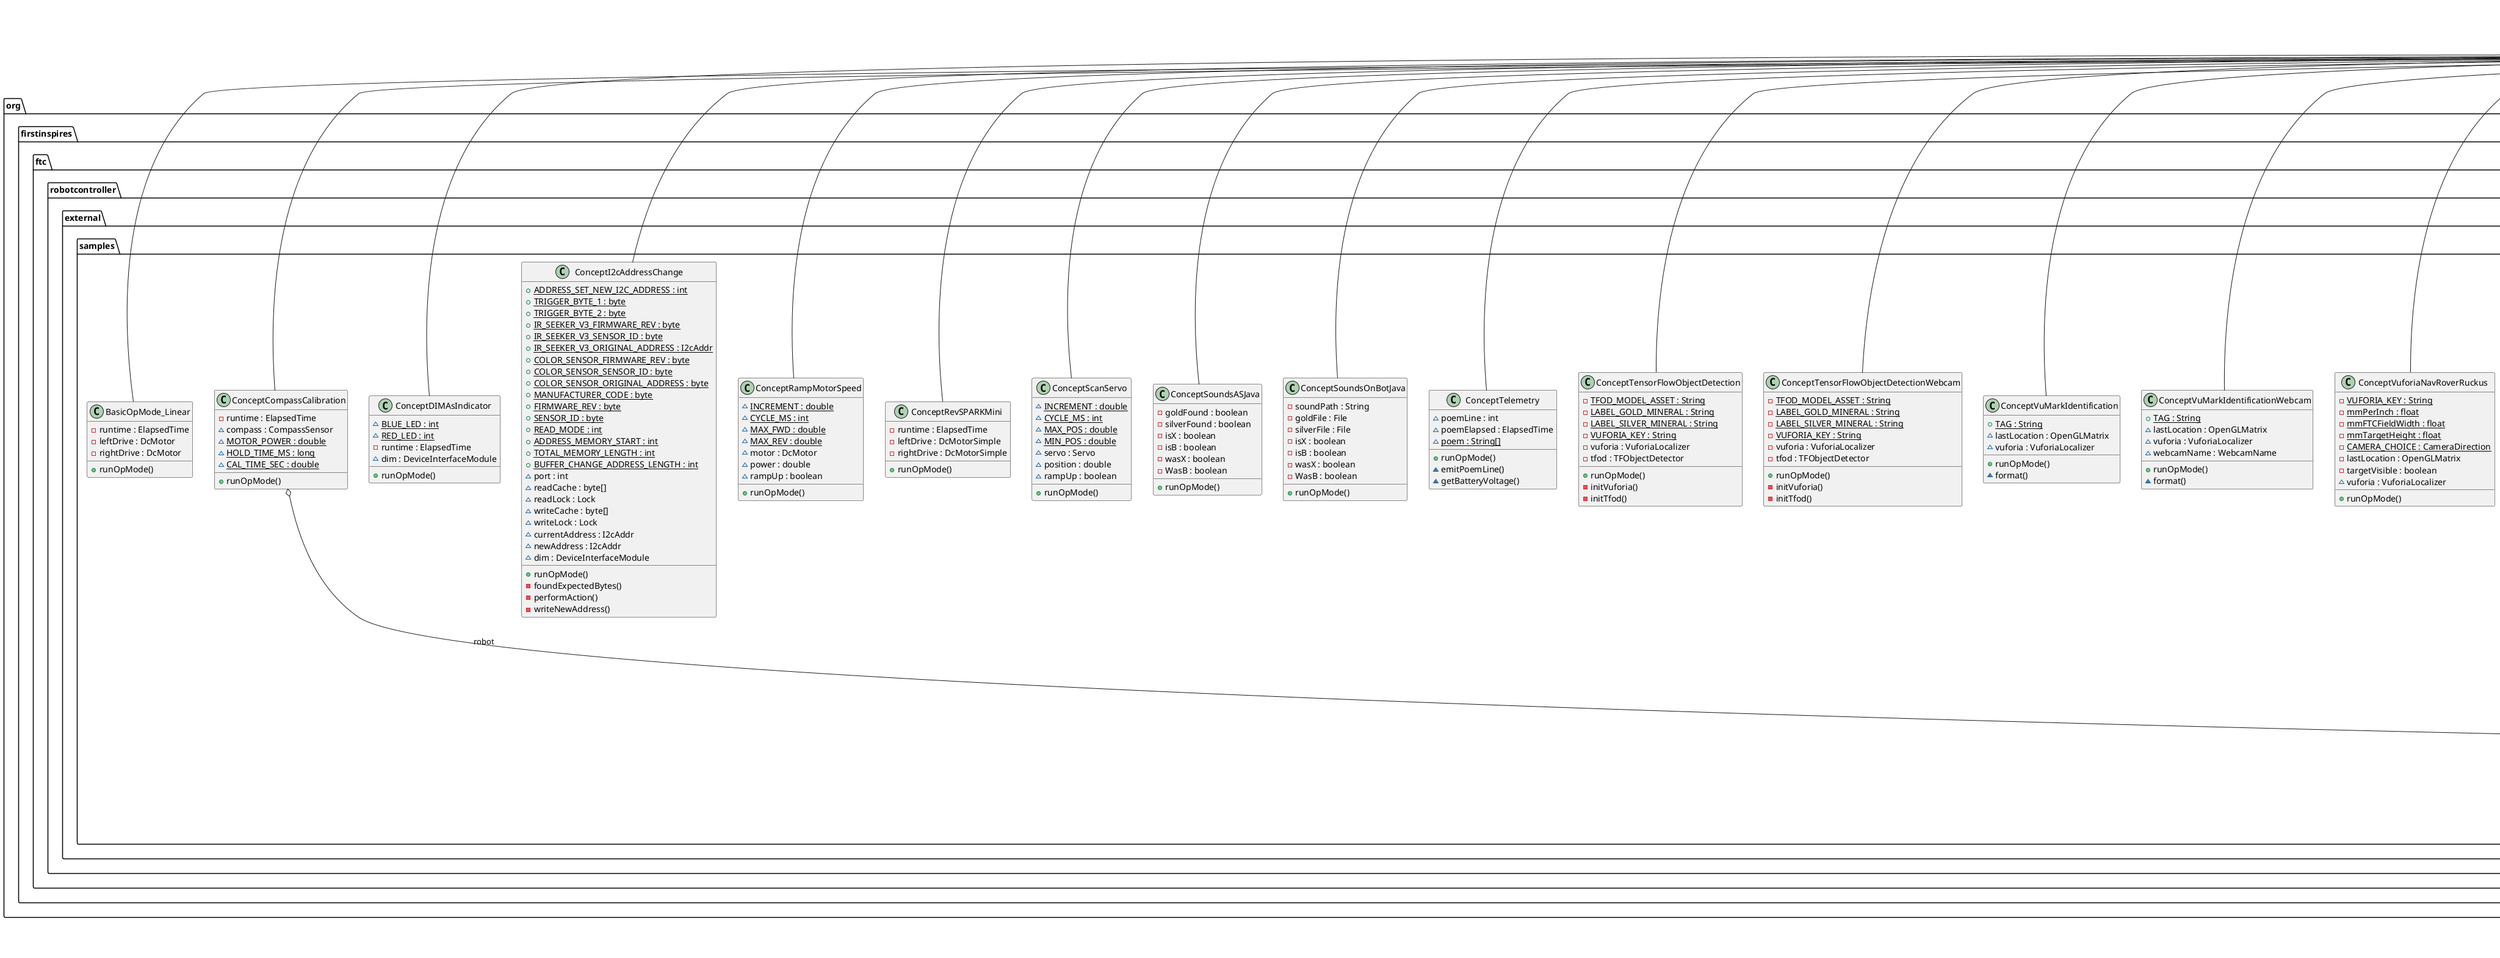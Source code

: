 @startuml

title __SAMPLES's Class Diagram__\n

  package org.firstinspires.ftc.robotcontroller.external.samples {
    class BasicOpMode_Iterative {
        - runtime : ElapsedTime
        - leftDrive : DcMotor
        - rightDrive : DcMotor
        + init()
        + init_loop()
        + start()
        + loop()
        + stop()
    }
  }
  

  package org.firstinspires.ftc.robotcontroller.external.samples {
    class BasicOpMode_Linear {
        - runtime : ElapsedTime
        - leftDrive : DcMotor
        - rightDrive : DcMotor
        + runOpMode()
    }
  }
  

  package org.firstinspires.ftc.robotcontroller.external.samples {
    class ConceptCompassCalibration {
        - runtime : ElapsedTime
        ~ compass : CompassSensor
        {static} ~ MOTOR_POWER : double
        {static} ~ HOLD_TIME_MS : long
        {static} ~ CAL_TIME_SEC : double
        + runOpMode()
    }
  }
  

  package org.firstinspires.ftc.robotcontroller.external.samples {
    class ConceptDIMAsIndicator {
        {static} ~ BLUE_LED : int
        {static} ~ RED_LED : int
        - runtime : ElapsedTime
        ~ dim : DeviceInterfaceModule
        + runOpMode()
    }
  }
  

  package org.firstinspires.ftc.robotcontroller.external.samples {
    class ConceptI2cAddressChange {
        {static} + ADDRESS_SET_NEW_I2C_ADDRESS : int
        {static} + TRIGGER_BYTE_1 : byte
        {static} + TRIGGER_BYTE_2 : byte
        {static} + IR_SEEKER_V3_FIRMWARE_REV : byte
        {static} + IR_SEEKER_V3_SENSOR_ID : byte
        {static} + IR_SEEKER_V3_ORIGINAL_ADDRESS : I2cAddr
        {static} + COLOR_SENSOR_FIRMWARE_REV : byte
        {static} + COLOR_SENSOR_SENSOR_ID : byte
        {static} + COLOR_SENSOR_ORIGINAL_ADDRESS : byte
        {static} + MANUFACTURER_CODE : byte
        {static} + FIRMWARE_REV : byte
        {static} + SENSOR_ID : byte
        {static} + READ_MODE : int
        {static} + ADDRESS_MEMORY_START : int
        {static} + TOTAL_MEMORY_LENGTH : int
        {static} + BUFFER_CHANGE_ADDRESS_LENGTH : int
        ~ port : int
        ~ readCache : byte[]
        ~ readLock : Lock
        ~ writeCache : byte[]
        ~ writeLock : Lock
        ~ currentAddress : I2cAddr
        ~ newAddress : I2cAddr
        ~ dim : DeviceInterfaceModule
        + runOpMode()
        - foundExpectedBytes()
        - performAction()
        - writeNewAddress()
    }
  }
  

  package org.firstinspires.ftc.robotcontroller.external.samples {
    class ConceptNullOp {
        - runtime : ElapsedTime
        + init()
        + init_loop()
        + start()
        + loop()
    }
  }
  

  package org.firstinspires.ftc.robotcontroller.external.samples {
    class ConceptRampMotorSpeed {
        {static} ~ INCREMENT : double
        {static} ~ CYCLE_MS : int
        {static} ~ MAX_FWD : double
        {static} ~ MAX_REV : double
        ~ motor : DcMotor
        ~ power : double
        ~ rampUp : boolean
        + runOpMode()
    }
  }
  

  package org.firstinspires.ftc.robotcontroller.external.samples {
    class ConceptRevSPARKMini {
        - runtime : ElapsedTime
        - leftDrive : DcMotorSimple
        - rightDrive : DcMotorSimple
        + runOpMode()
    }
  }
  

  package org.firstinspires.ftc.robotcontroller.external.samples {
    class ConceptScanServo {
        {static} ~ INCREMENT : double
        {static} ~ CYCLE_MS : int
        {static} ~ MAX_POS : double
        {static} ~ MIN_POS : double
        ~ servo : Servo
        ~ position : double
        ~ rampUp : boolean
        + runOpMode()
    }
  }
  

  package org.firstinspires.ftc.robotcontroller.external.samples {
    class ConceptSoundsASJava {
        - goldFound : boolean
        - silverFound : boolean
        - isX : boolean
        - isB : boolean
        - wasX : boolean
        - WasB : boolean
        + runOpMode()
    }
  }
  

  package org.firstinspires.ftc.robotcontroller.external.samples {
    class ConceptSoundsOnBotJava {
        - soundPath : String
        - goldFile : File
        - silverFile : File
        - isX : boolean
        - isB : boolean
        - wasX : boolean
        - WasB : boolean
        + runOpMode()
    }
  }
  

  package org.firstinspires.ftc.robotcontroller.external.samples {
    class ConceptTelemetry {
        ~ poemLine : int
        ~ poemElapsed : ElapsedTime
        {static} ~ poem : String[]
        + runOpMode()
        ~ emitPoemLine()
        ~ getBatteryVoltage()
    }
  }
  

  package org.firstinspires.ftc.robotcontroller.external.samples {
    class ConceptTensorFlowObjectDetection {
        {static} - TFOD_MODEL_ASSET : String
        {static} - LABEL_GOLD_MINERAL : String
        {static} - LABEL_SILVER_MINERAL : String
        {static} - VUFORIA_KEY : String
        - vuforia : VuforiaLocalizer
        - tfod : TFObjectDetector
        + runOpMode()
        - initVuforia()
        - initTfod()
    }
  }
  

  package org.firstinspires.ftc.robotcontroller.external.samples {
    class ConceptTensorFlowObjectDetectionWebcam {
        {static} - TFOD_MODEL_ASSET : String
        {static} - LABEL_GOLD_MINERAL : String
        {static} - LABEL_SILVER_MINERAL : String
        {static} - VUFORIA_KEY : String
        - vuforia : VuforiaLocalizer
        - tfod : TFObjectDetector
        + runOpMode()
        - initVuforia()
        - initTfod()
    }
  }
  

  package org.firstinspires.ftc.robotcontroller.external.samples {
    class ConceptVuMarkIdentification {
        {static} + TAG : String
        ~ lastLocation : OpenGLMatrix
        ~ vuforia : VuforiaLocalizer
        + runOpMode()
        ~ format()
    }
  }
  

  package org.firstinspires.ftc.robotcontroller.external.samples {
    class ConceptVuMarkIdentificationWebcam {
        {static} + TAG : String
        ~ lastLocation : OpenGLMatrix
        ~ vuforia : VuforiaLocalizer
        ~ webcamName : WebcamName
        + runOpMode()
        ~ format()
    }
  }
  

  package org.firstinspires.ftc.robotcontroller.external.samples {
    class ConceptVuforiaNavRoverRuckus {
        {static} - VUFORIA_KEY : String
        {static} - mmPerInch : float
        {static} - mmFTCFieldWidth : float
        {static} - mmTargetHeight : float
        {static} - CAMERA_CHOICE : CameraDirection
        - lastLocation : OpenGLMatrix
        - targetVisible : boolean
        ~ vuforia : VuforiaLocalizer
        + runOpMode()
    }
  }
  

  package org.firstinspires.ftc.robotcontroller.external.samples {
    class ConceptVuforiaNavigation {
        {static} + TAG : String
        ~ lastLocation : OpenGLMatrix
        ~ vuforia : VuforiaLocalizer
        + runOpMode()
        ~ format()
    }
  }
  

  package org.firstinspires.ftc.robotcontroller.external.samples {
    class ConceptVuforiaNavigationWebcam {
        {static} + TAG : String
        ~ lastLocation : OpenGLMatrix
        ~ captureCounter : int
        ~ captureDirectory : File
        ~ vuforia : VuforiaLocalizer
        ~ webcamName : WebcamName
        + runOpMode()
        ~ format()
        ~ captureFrameToFile()
    }
  }
  

  package org.firstinspires.ftc.robotcontroller.external.samples {
    class HardwarePushbot {
        + leftDrive : DcMotor
        + rightDrive : DcMotor
        + leftArm : DcMotor
        + leftClaw : Servo
        + rightClaw : Servo
        {static} + MID_SERVO : double
        {static} + ARM_UP_POWER : double
        {static} + ARM_DOWN_POWER : double
        ~ hwMap : HardwareMap
        - period : ElapsedTime
        + HardwarePushbot()
        + init()
    }
  }
  

  package org.firstinspires.ftc.robotcontroller.external.samples {
    class PushbotAutoDriveByEncoder_Linear {
        - runtime : ElapsedTime
        {static} ~ COUNTS_PER_MOTOR_REV : double
        {static} ~ DRIVE_GEAR_REDUCTION : double
        {static} ~ WHEEL_DIAMETER_INCHES : double
        {static} ~ COUNTS_PER_INCH : double
        {static} ~ DRIVE_SPEED : double
        {static} ~ TURN_SPEED : double
        + runOpMode()
        + encoderDrive()
    }
  }
  

  package org.firstinspires.ftc.robotcontroller.external.samples {
    class PushbotAutoDriveByGyro_Linear {
        ~ gyro : ModernRoboticsI2cGyro
        {static} ~ COUNTS_PER_MOTOR_REV : double
        {static} ~ DRIVE_GEAR_REDUCTION : double
        {static} ~ WHEEL_DIAMETER_INCHES : double
        {static} ~ COUNTS_PER_INCH : double
        {static} ~ DRIVE_SPEED : double
        {static} ~ TURN_SPEED : double
        {static} ~ HEADING_THRESHOLD : double
        {static} ~ P_TURN_COEFF : double
        {static} ~ P_DRIVE_COEFF : double
        + runOpMode()
        + gyroDrive()
        + gyroTurn()
        + gyroHold()
        ~ onHeading()
        + getError()
        + getSteer()
    }
  }
  

  package org.firstinspires.ftc.robotcontroller.external.samples {
    class PushbotAutoDriveByTime_Linear {
        - runtime : ElapsedTime
        {static} ~ FORWARD_SPEED : double
        {static} ~ TURN_SPEED : double
        + runOpMode()
    }
  }
  

  package org.firstinspires.ftc.robotcontroller.external.samples {
    class PushbotAutoDriveToLine_Linear {
        ~ lightSensor : LightSensor
        {static} ~ WHITE_THRESHOLD : double
        {static} ~ APPROACH_SPEED : double
        + runOpMode()
    }
  }
  

  package org.firstinspires.ftc.robotcontroller.external.samples {
    class PushbotTeleopPOV_Linear {
        ~ clawOffset : double
        ~ CLAW_SPEED : double
        + runOpMode()
    }
  }
  

  package org.firstinspires.ftc.robotcontroller.external.samples {
    class PushbotTeleopTank_Iterative {
        ~ clawOffset : double
        ~ CLAW_SPEED : double
        + init()
        + init_loop()
        + start()
        + loop()
        + stop()
    }
  }
  

  package org.firstinspires.ftc.robotcontroller.external.samples {
    class SampleRevBlinkinLedDriver {
        {static} - LED_PERIOD : int
        {static} - GAMEPAD_LOCKOUT : int
        ~ blinkinLedDriver : RevBlinkinLedDriver
        ~ pattern : BlinkinPattern
        ~ patternName : Item
        ~ display : Item
        ~ ledCycleDeadline : Deadline
        ~ gamepadRateLimit : Deadline
        + init()
        + loop()
        # handleGamepad()
        # setDisplayKind()
        # doAutoDisplay()
        # displayPattern()
    }
  }
  

  package org.firstinspires.ftc.robotcontroller.external.samples {
    enum DisplayKind {
      MANUAL
      AUTO
    }
  }
  

  package org.firstinspires.ftc.robotcontroller.external.samples {
    class SensorAdafruitRGB {
        ~ sensorRGB : ColorSensor
        ~ cdim : DeviceInterfaceModule
        {static} ~ LED_CHANNEL : int
        + runOpMode()
    }
  }
  

  package org.firstinspires.ftc.robotcontroller.external.samples {
    class SensorBNO055IMU {
        ~ imu : BNO055IMU
        ~ angles : Orientation
        ~ gravity : Acceleration
        + runOpMode()
        ~ composeTelemetry()
        ~ formatAngle()
        ~ formatDegrees()
    }
  }
  

  package org.firstinspires.ftc.robotcontroller.external.samples {
    class SensorBNO055IMUCalibration {
        ~ imu : BNO055IMU
        ~ angles : Orientation
        + runOpMode()
        ~ composeTelemetry()
        ~ formatAngle()
        ~ formatDegrees()
    }
  }
  

  package org.firstinspires.ftc.robotcontroller.external.samples {
    class SensorColor {
        ~ colorSensor : NormalizedColorSensor
        ~ relativeLayout : View
        + runOpMode()
        # runSample()
    }
  }
  

  package org.firstinspires.ftc.robotcontroller.external.samples {
    class SensorDIO {
        ~ BLUE_LED_CHANNEL : int
        ~ RED_LED_CHANNEL : int
        + runOpMode()
    }
  }
  

  package org.firstinspires.ftc.robotcontroller.external.samples {
    class SensorDigitalTouch {
        ~ digitalTouch : DigitalChannel
        + runOpMode()
    }
  }
  

  package org.firstinspires.ftc.robotcontroller.external.samples {
    class SensorKLNavxMicro {
        ~ gyro : IntegratingGyroscope
        ~ navxMicro : NavxMicroNavigationSensor
        ~ timer : ElapsedTime
        + runOpMode()
        ~ formatRate()
        ~ formatAngle()
        ~ formatDegrees()
    }
  }
  

  package org.firstinspires.ftc.robotcontroller.external.samples {
    class SensorMRColor {
        ~ colorSensor : ColorSensor
        + runOpMode()
    }
  }
  

  package org.firstinspires.ftc.robotcontroller.external.samples {
    class SensorMRCompass {
        ~ compass : ModernRoboticsI2cCompassSensor
        ~ timer : ElapsedTime
        + runOpMode()
        # doTelemetry()
    }
  }
  

  package org.firstinspires.ftc.robotcontroller.external.samples {
    class SensorMRGyro {
        ~ gyro : IntegratingGyroscope
        ~ modernRoboticsI2cGyro : ModernRoboticsI2cGyro
        ~ timer : ElapsedTime
        + runOpMode()
        ~ formatRaw()
        ~ formatRate()
        ~ formatFloat()
    }
  }
  

  package org.firstinspires.ftc.robotcontroller.external.samples {
    class SensorMRIrSeeker {
        + runOpMode()
    }
  }
  

  package org.firstinspires.ftc.robotcontroller.external.samples {
    class SensorMROpticalDistance {
        ~ odsSensor : OpticalDistanceSensor
        + runOpMode()
    }
  }
  

  package org.firstinspires.ftc.robotcontroller.external.samples {
    class SensorMRRangeSensor {
        ~ rangeSensor : ModernRoboticsI2cRangeSensor
        + runOpMode()
    }
  }
  

  package org.firstinspires.ftc.robotcontroller.external.samples {
    class SensorREV2mDistance {
        - sensorRange : DistanceSensor
        + runOpMode()
    }
  }
  

  package org.firstinspires.ftc.robotcontroller.external.samples {
    class SensorREVColorDistance {
        ~ sensorColor : ColorSensor
        ~ sensorDistance : DistanceSensor
        + runOpMode()
    }
  }
  

  BasicOpMode_Iterative -up-|> OpMode
  BasicOpMode_Linear -up-|> LinearOpMode
  LinearOpModeHelper -up-|> Runnable
  ConceptCompassCalibration -up-|> LinearOpMode
  ConceptCompassCalibration o-- HardwarePushbot : robot
  LinearOpModeHelper -up-|> Runnable
  ConceptDIMAsIndicator -up-|> LinearOpMode
  LinearOpModeHelper -up-|> Runnable
  ConceptI2cAddressChange -up-|> LinearOpMode
  LinearOpModeHelper -up-|> Runnable
  ConceptNullOp -up-|> OpMode
  ConceptRampMotorSpeed -up-|> LinearOpMode
  LinearOpModeHelper -up-|> Runnable
  ConceptRevSPARKMini -up-|> LinearOpMode
  LinearOpModeHelper -up-|> Runnable
  ConceptScanServo -up-|> LinearOpMode
  LinearOpModeHelper -up-|> Runnable
  ConceptSoundsASJava -up-|> LinearOpMode
  LinearOpModeHelper -up-|> Runnable
  ConceptSoundsOnBotJava -up-|> LinearOpMode
  LinearOpModeHelper -up-|> Runnable
  ConceptTelemetry -up-|> LinearOpMode
  LinearOpModeHelper -up-|> Runnable
  ConceptTensorFlowObjectDetection -up-|> LinearOpMode
  LinearOpModeHelper -up-|> Runnable
  ConceptTensorFlowObjectDetectionWebcam -up-|> LinearOpMode
  LinearOpModeHelper -up-|> Runnable
  ConceptVuMarkIdentification -up-|> LinearOpMode
  LinearOpModeHelper -up-|> Runnable
  ConceptVuMarkIdentificationWebcam -up-|> LinearOpMode
  LinearOpModeHelper -up-|> Runnable
  ConceptVuforiaNavRoverRuckus -up-|> LinearOpMode
  LinearOpModeHelper -up-|> Runnable
  ConceptVuforiaNavigation -up-|> LinearOpMode
  LinearOpModeHelper -up-|> Runnable
  ConceptVuforiaNavigationWebcam -up-|> LinearOpMode
  LinearOpModeHelper -up-|> Runnable
  PushbotAutoDriveByEncoder_Linear -up-|> LinearOpMode
  PushbotAutoDriveByEncoder_Linear o-- HardwarePushbot : robot
  LinearOpModeHelper -up-|> Runnable
  PushbotAutoDriveByGyro_Linear -up-|> LinearOpMode
  PushbotAutoDriveByGyro_Linear o-- HardwarePushbot : robot
  LinearOpModeHelper -up-|> Runnable
  PushbotAutoDriveByTime_Linear -up-|> LinearOpMode
  PushbotAutoDriveByTime_Linear o-- HardwarePushbot : robot
  LinearOpModeHelper -up-|> Runnable
  PushbotAutoDriveToLine_Linear -up-|> LinearOpMode
  PushbotAutoDriveToLine_Linear o-- HardwarePushbot : robot
  LinearOpModeHelper -up-|> Runnable
  PushbotTeleopPOV_Linear -up-|> LinearOpMode
  PushbotTeleopPOV_Linear o-- HardwarePushbot : robot
  LinearOpModeHelper -up-|> Runnable
  PushbotTeleopTank_Iterative -up-|> OpMode
  PushbotTeleopTank_Iterative o-- HardwarePushbot : robot
  SampleRevBlinkinLedDriver -up-|> OpMode
  SampleRevBlinkinLedDriver o-- DisplayKind : displayKind
  SampleRevBlinkinLedDriver +-down- DisplayKind
  SensorAdafruitRGB -up-|> LinearOpMode
  LinearOpModeHelper -up-|> Runnable
  SensorBNO055IMU -up-|> LinearOpMode
  LinearOpModeHelper -up-|> Runnable
  SensorBNO055IMUCalibration -up-|> LinearOpMode
  LinearOpModeHelper -up-|> Runnable
  SensorColor -up-|> LinearOpMode
  LinearOpModeHelper -up-|> Runnable
  SensorDIO -up-|> LinearOpMode
  LinearOpModeHelper -up-|> Runnable
  SensorDigitalTouch -up-|> LinearOpMode
  LinearOpModeHelper -up-|> Runnable
  SensorKLNavxMicro -up-|> LinearOpMode
  LinearOpModeHelper -up-|> Runnable
  SensorMRColor -up-|> LinearOpMode
  LinearOpModeHelper -up-|> Runnable
  SensorMRCompass -up-|> LinearOpMode
  LinearOpModeHelper -up-|> Runnable
  SensorMRGyro -up-|> LinearOpMode
  LinearOpModeHelper -up-|> Runnable
  SensorMRIrSeeker -up-|> LinearOpMode
  LinearOpModeHelper -up-|> Runnable
  SensorMROpticalDistance -up-|> LinearOpMode
  LinearOpModeHelper -up-|> Runnable
  SensorMRRangeSensor -up-|> LinearOpMode
  LinearOpModeHelper -up-|> Runnable
  SensorREV2mDistance -up-|> LinearOpMode
  LinearOpModeHelper -up-|> Runnable
  SensorREVColorDistance -up-|> LinearOpMode
  LinearOpModeHelper -up-|> Runnable


right footer


PlantUML diagram generated by SketchIt! (https://bitbucket.org/pmesmeur/sketch.it)
For more information about this tool, please contact philippe.mesmeur@gmail.com
endfooter

@enduml
